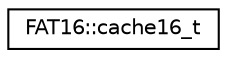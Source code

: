 digraph "Graphical Class Hierarchy"
{
  edge [fontname="Helvetica",fontsize="10",labelfontname="Helvetica",labelfontsize="10"];
  node [fontname="Helvetica",fontsize="10",shape=record];
  rankdir="LR";
  Node1 [label="FAT16::cache16_t",height=0.2,width=0.4,color="black", fillcolor="white", style="filled",URL="$db/dcd/unionFAT16_1_1cache16__t.html"];
}
